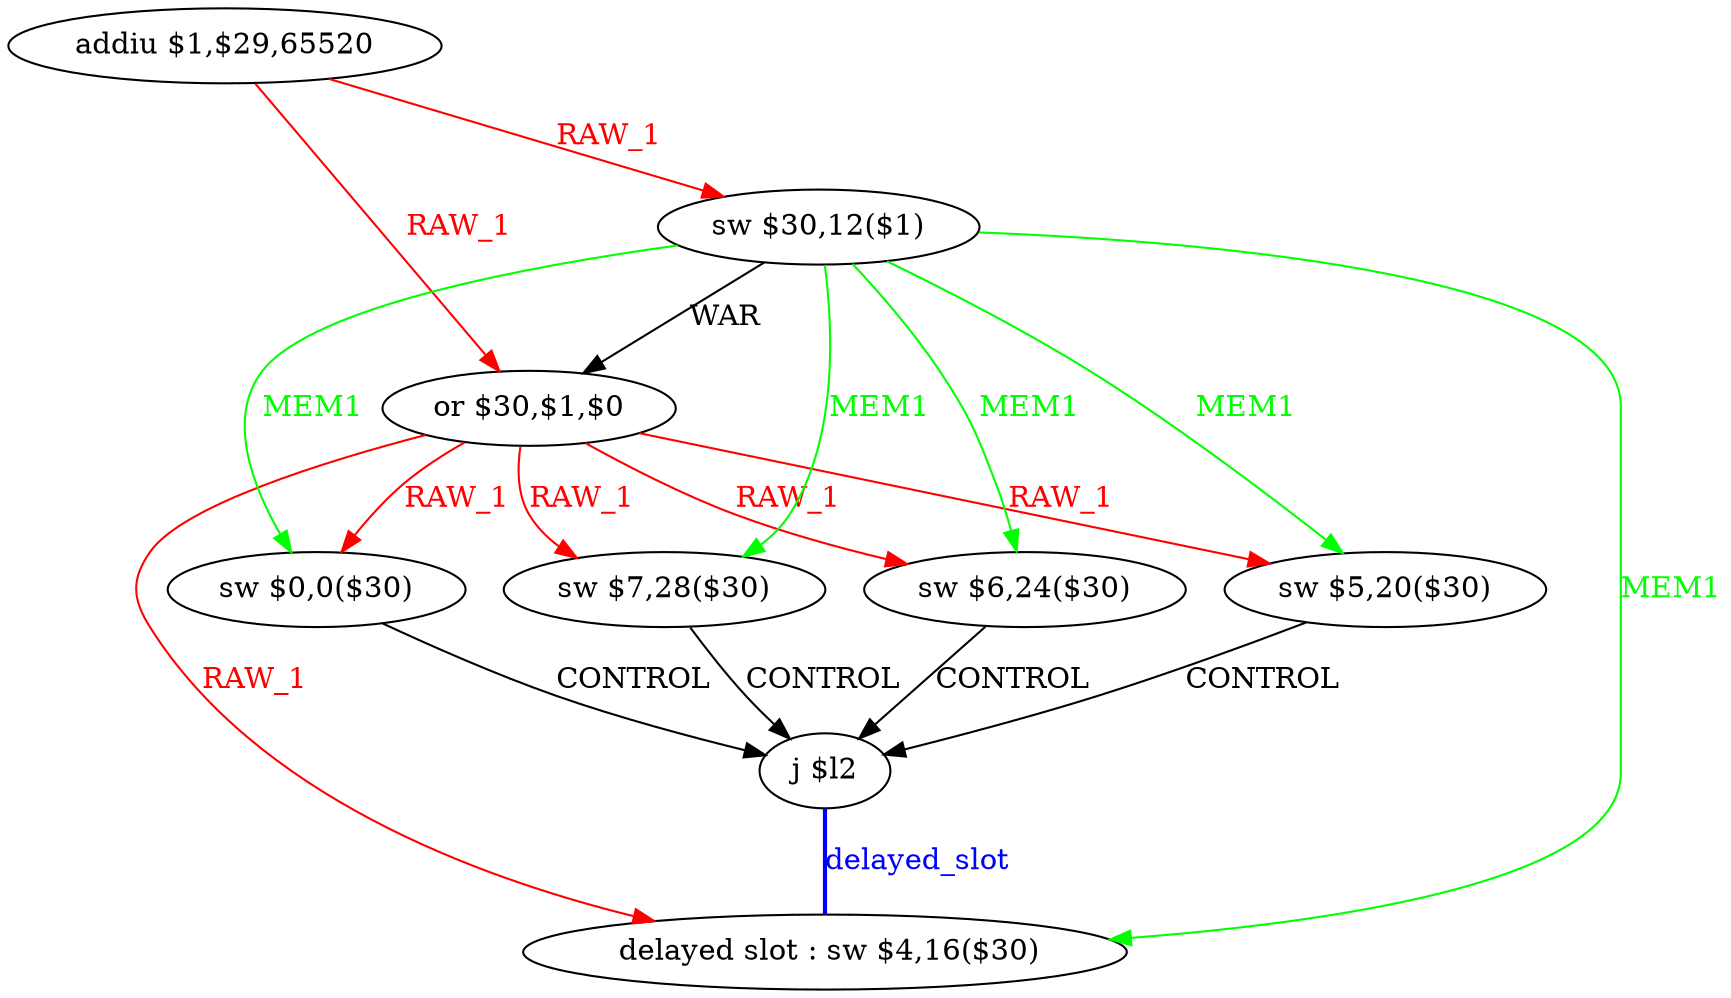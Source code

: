 digraph G1 {
node [shape = ellipse];
i8 [label = " delayed slot : sw $4,16($30)"] ;
i7 ->  i8 [style = bold, dir= none, fontcolor = blue, color = blue, label= "delayed_slot"];
i7 [label = "j $l2"] ;
i0 [label = "addiu $1,$29,65520"] ;
i0 ->  i2 [color = red, fontcolor = red, label= "RAW_1"];
i0 ->  i1 [color = red, fontcolor = red, label= "RAW_1"];
i2 [label = "or $30,$1,$0"] ;
i2 ->  i8 [color = red, fontcolor = red, label= "RAW_1"];
i2 ->  i6 [color = red, fontcolor = red, label= "RAW_1"];
i2 ->  i5 [color = red, fontcolor = red, label= "RAW_1"];
i2 ->  i4 [color = red, fontcolor = red, label= "RAW_1"];
i2 ->  i3 [color = red, fontcolor = red, label= "RAW_1"];
i6 [label = "sw $0,0($30)"] ;
i6 ->  i7 [label= "CONTROL"];
i5 [label = "sw $7,28($30)"] ;
i5 ->  i7 [label= "CONTROL"];
i4 [label = "sw $6,24($30)"] ;
i4 ->  i7 [label= "CONTROL"];
i3 [label = "sw $5,20($30)"] ;
i3 ->  i7 [label= "CONTROL"];
i1 [label = "sw $30,12($1)"] ;
i1 ->  i8 [color = green, fontcolor = green, label= "MEM1"];
i1 ->  i6 [color = green, fontcolor = green, label= "MEM1"];
i1 ->  i5 [color = green, fontcolor = green, label= "MEM1"];
i1 ->  i4 [color = green, fontcolor = green, label= "MEM1"];
i1 ->  i3 [color = green, fontcolor = green, label= "MEM1"];
i1 ->  i2 [label= "WAR"];
}
